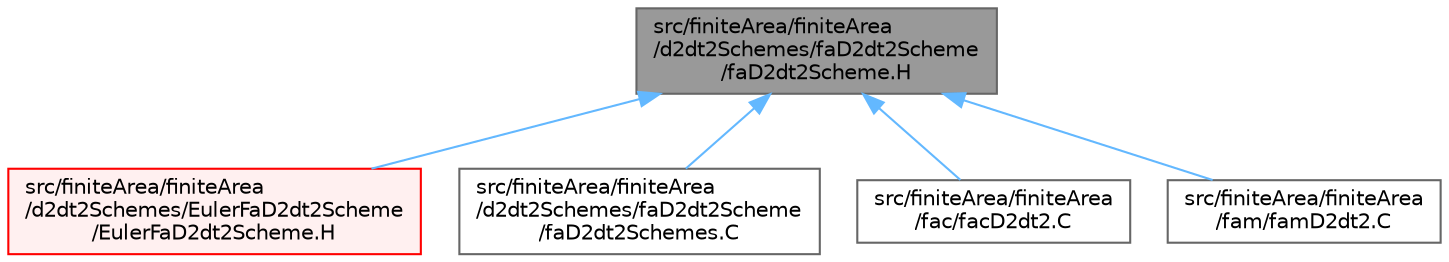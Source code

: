 digraph "src/finiteArea/finiteArea/d2dt2Schemes/faD2dt2Scheme/faD2dt2Scheme.H"
{
 // LATEX_PDF_SIZE
  bgcolor="transparent";
  edge [fontname=Helvetica,fontsize=10,labelfontname=Helvetica,labelfontsize=10];
  node [fontname=Helvetica,fontsize=10,shape=box,height=0.2,width=0.4];
  Node1 [id="Node000001",label="src/finiteArea/finiteArea\l/d2dt2Schemes/faD2dt2Scheme\l/faD2dt2Scheme.H",height=0.2,width=0.4,color="gray40", fillcolor="grey60", style="filled", fontcolor="black",tooltip=" "];
  Node1 -> Node2 [id="edge1_Node000001_Node000002",dir="back",color="steelblue1",style="solid",tooltip=" "];
  Node2 [id="Node000002",label="src/finiteArea/finiteArea\l/d2dt2Schemes/EulerFaD2dt2Scheme\l/EulerFaD2dt2Scheme.H",height=0.2,width=0.4,color="red", fillcolor="#FFF0F0", style="filled",URL="$EulerFaD2dt2Scheme_8H.html",tooltip=" "];
  Node1 -> Node5 [id="edge2_Node000001_Node000005",dir="back",color="steelblue1",style="solid",tooltip=" "];
  Node5 [id="Node000005",label="src/finiteArea/finiteArea\l/d2dt2Schemes/faD2dt2Scheme\l/faD2dt2Schemes.C",height=0.2,width=0.4,color="grey40", fillcolor="white", style="filled",URL="$faD2dt2Schemes_8C.html",tooltip=" "];
  Node1 -> Node6 [id="edge3_Node000001_Node000006",dir="back",color="steelblue1",style="solid",tooltip=" "];
  Node6 [id="Node000006",label="src/finiteArea/finiteArea\l/fac/facD2dt2.C",height=0.2,width=0.4,color="grey40", fillcolor="white", style="filled",URL="$facD2dt2_8C.html",tooltip=" "];
  Node1 -> Node7 [id="edge4_Node000001_Node000007",dir="back",color="steelblue1",style="solid",tooltip=" "];
  Node7 [id="Node000007",label="src/finiteArea/finiteArea\l/fam/famD2dt2.C",height=0.2,width=0.4,color="grey40", fillcolor="white", style="filled",URL="$famD2dt2_8C.html",tooltip=" "];
}
